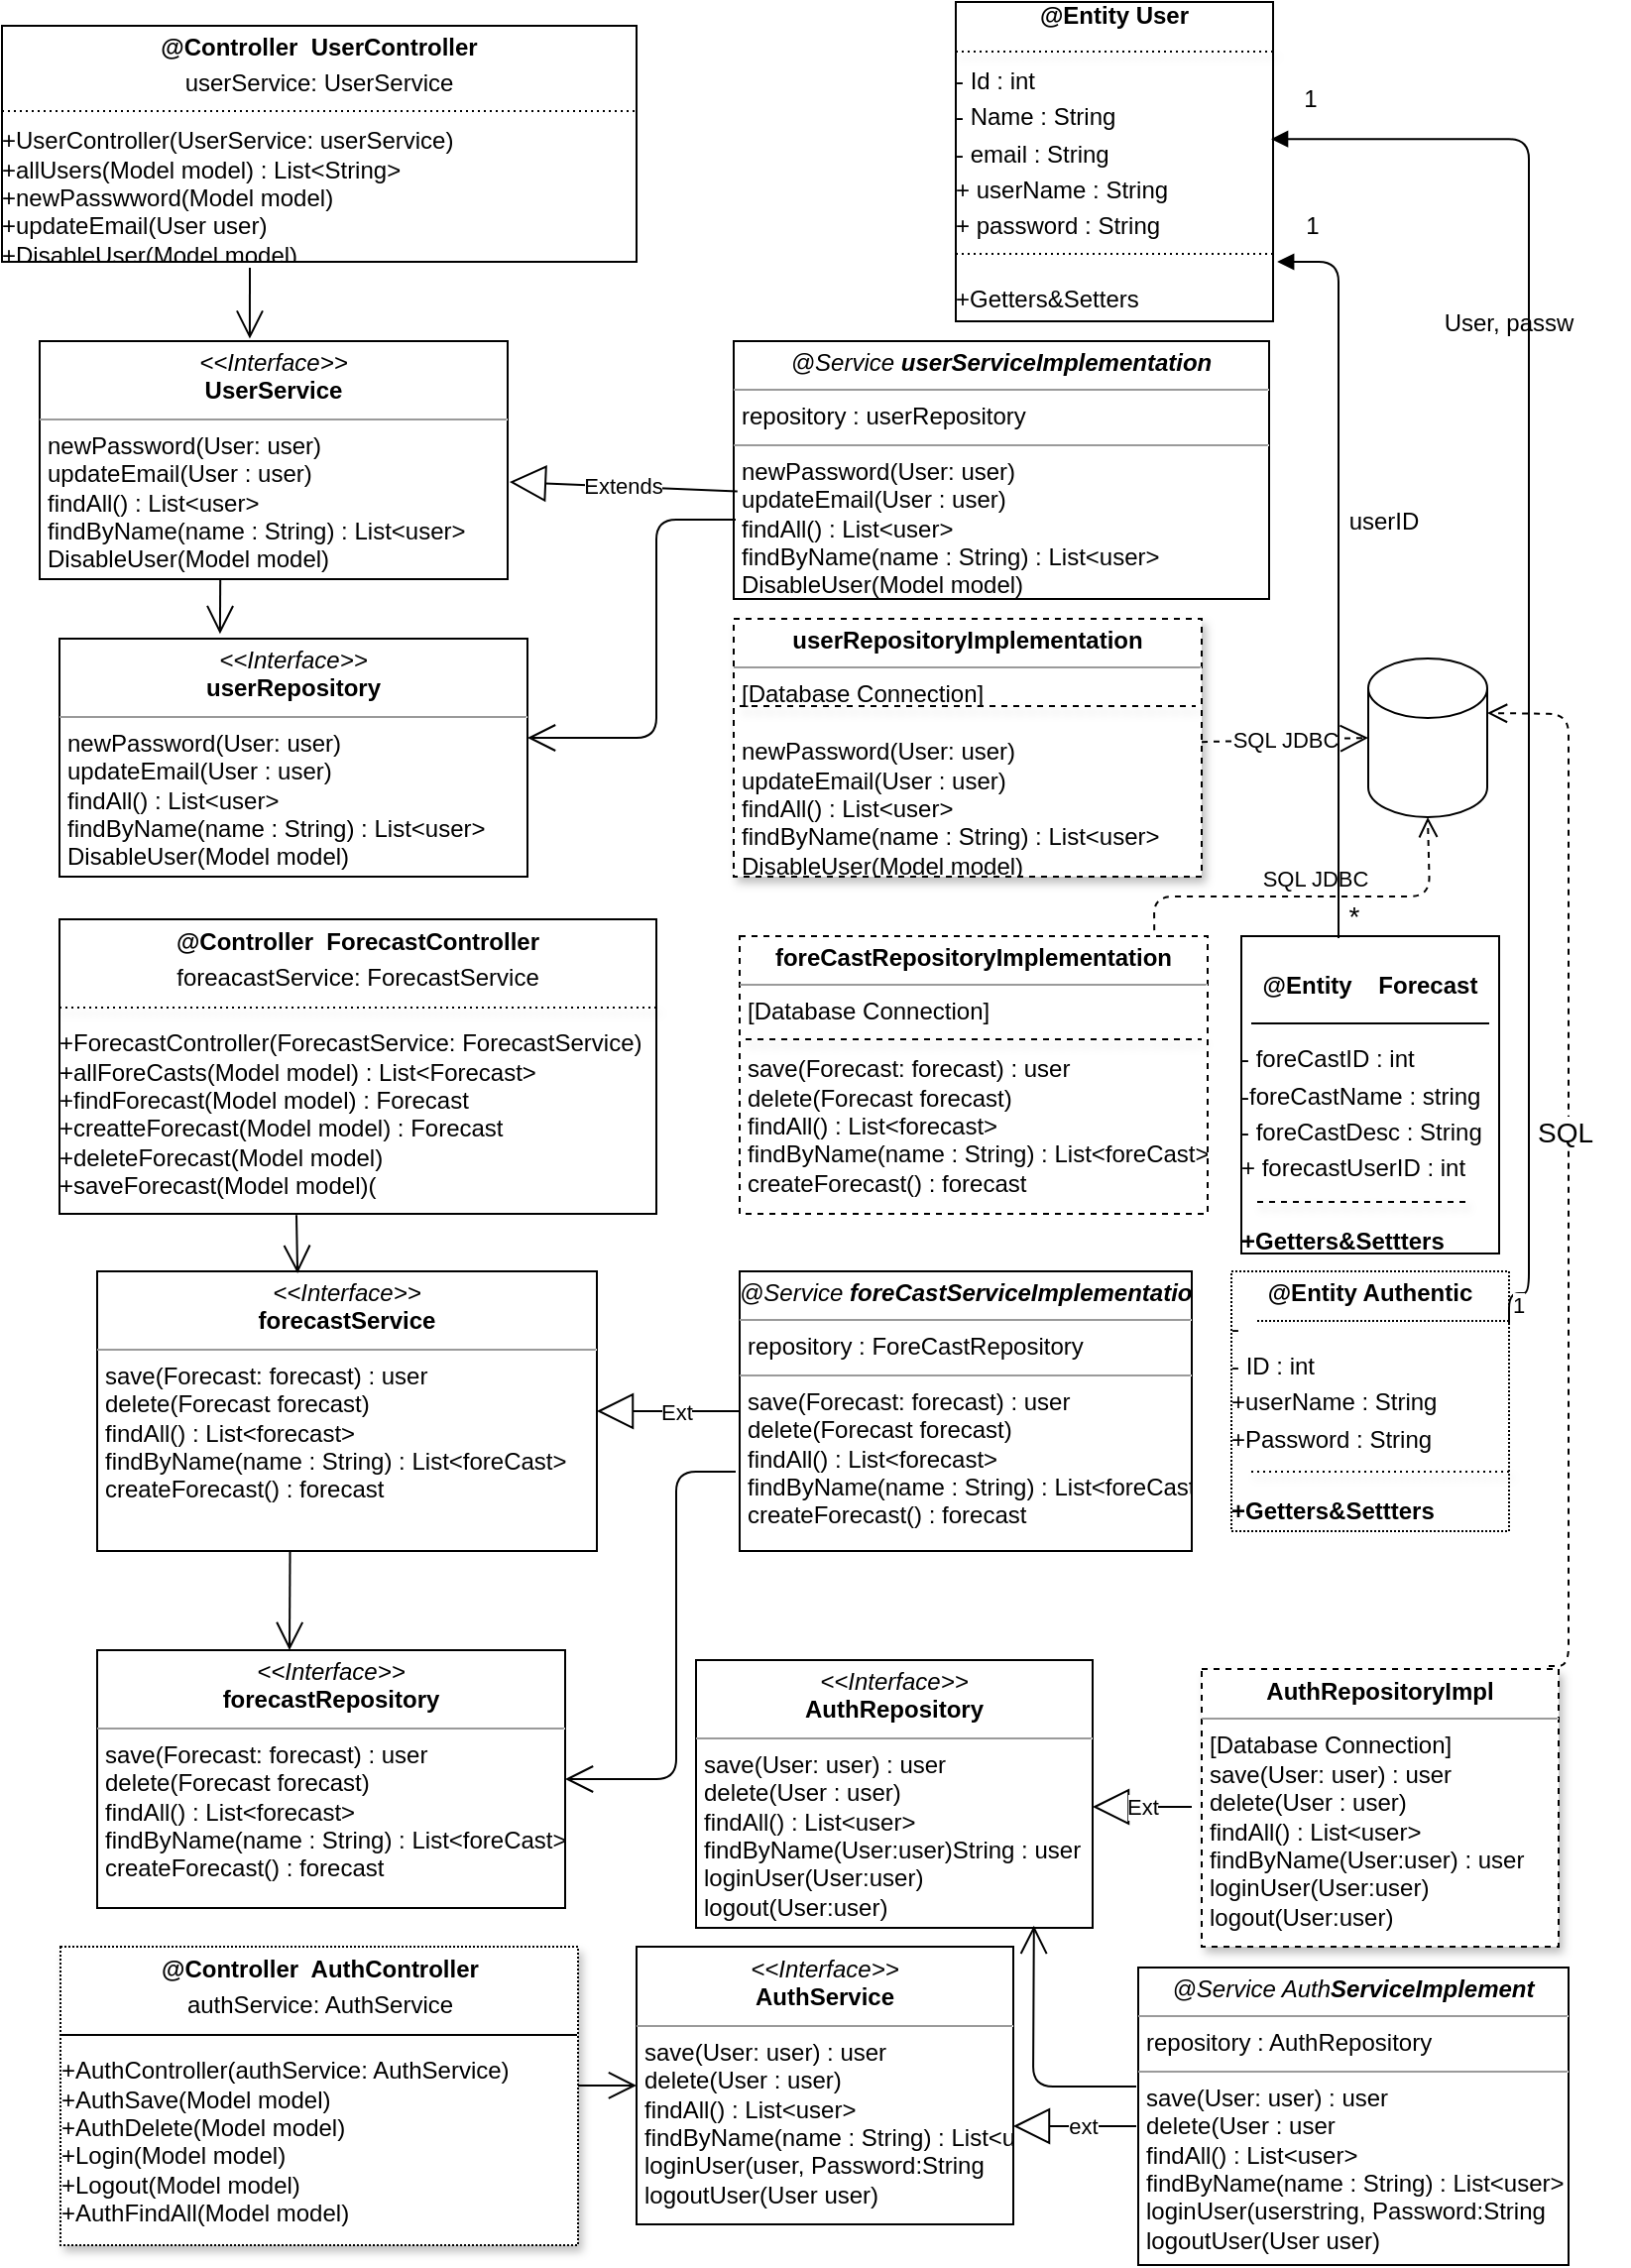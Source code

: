 <mxfile version="13.8.0" type="device"><diagram id="C5RBs43oDa-KdzZeNtuy" name="Page-1"><mxGraphModel dx="1422" dy="737" grid="1" gridSize="10" guides="1" tooltips="1" connect="1" arrows="1" fold="1" page="1" pageScale="1" pageWidth="827" pageHeight="1169" math="0" shadow="0"><root><mxCell id="WIyWlLk6GJQsqaUBKTNV-0"/><mxCell id="WIyWlLk6GJQsqaUBKTNV-1" parent="WIyWlLk6GJQsqaUBKTNV-0"/><mxCell id="qdF45SSYls0oeAGr1Gf1-4" value="&lt;p style=&quot;margin: 0px ; margin-top: 4px ; text-align: center&quot;&gt;&lt;i&gt;&amp;lt;&amp;lt;Interface&amp;gt;&amp;gt;&lt;/i&gt;&lt;br&gt;&lt;b&gt;UserService&lt;/b&gt;&lt;/p&gt;&lt;hr size=&quot;1&quot;&gt;&lt;p style=&quot;margin: 0px ; margin-left: 4px&quot;&gt;newPassword(User: user)&amp;nbsp;&lt;br&gt;updateEmail(User : user)&lt;br&gt;&lt;/p&gt;&lt;p style=&quot;margin: 0px ; margin-left: 4px&quot;&gt;findAll() : List&amp;lt;user&amp;gt;&lt;br&gt;&lt;/p&gt;&lt;p style=&quot;margin: 0px ; margin-left: 4px&quot;&gt;findByName(name : String) : List&amp;lt;user&amp;gt;&lt;br&gt;&lt;/p&gt;&lt;p style=&quot;margin: 0px ; margin-left: 4px&quot;&gt;DisableUser(Model model)&lt;br&gt;&lt;/p&gt;" style="verticalAlign=top;align=left;overflow=fill;fontSize=12;fontFamily=Helvetica;html=1;" parent="WIyWlLk6GJQsqaUBKTNV-1" vertex="1"><mxGeometry x="49" y="190" width="236" height="120" as="geometry"/></mxCell><mxCell id="qdF45SSYls0oeAGr1Gf1-5" value="&lt;p style=&quot;margin: 0px ; margin-top: 4px ; text-align: center&quot;&gt;&lt;i&gt;@Service &lt;b&gt;userServiceImplementation&lt;/b&gt;&lt;/i&gt;&lt;br&gt;&lt;/p&gt;&lt;hr size=&quot;1&quot;&gt;&lt;p style=&quot;margin: 0px ; margin-left: 4px&quot;&gt;repository : userRepository&lt;br&gt;&lt;/p&gt;&lt;hr size=&quot;1&quot;&gt;&lt;p style=&quot;margin: 0px 0px 0px 4px&quot;&gt;newPassword(User: user)&amp;nbsp;&lt;br&gt;updateEmail(User : user)&lt;br&gt;&lt;/p&gt;&lt;p style=&quot;margin: 0px 0px 0px 4px&quot;&gt;findAll() : List&amp;lt;user&amp;gt;&lt;br&gt;&lt;/p&gt;&lt;p style=&quot;margin: 0px 0px 0px 4px&quot;&gt;findByName(name : String) : List&amp;lt;user&amp;gt;&lt;br&gt;&lt;/p&gt;&lt;p style=&quot;margin: 0px 0px 0px 4px&quot;&gt;DisableUser(Model model)&lt;/p&gt;" style="verticalAlign=top;align=left;overflow=fill;fontSize=12;fontFamily=Helvetica;html=1;" parent="WIyWlLk6GJQsqaUBKTNV-1" vertex="1"><mxGeometry x="399" y="190" width="270" height="130" as="geometry"/></mxCell><mxCell id="qdF45SSYls0oeAGr1Gf1-6" value="&lt;p style=&quot;margin: 0px ; margin-top: 4px ; text-align: center&quot;&gt;&lt;i&gt;&amp;lt;&amp;lt;Interface&amp;gt;&amp;gt;&lt;/i&gt;&lt;br&gt;&lt;b&gt;userRepository&lt;/b&gt;&lt;br&gt;&lt;/p&gt;&lt;hr size=&quot;1&quot;&gt;&lt;p style=&quot;margin: 0px 0px 0px 4px&quot;&gt;newPassword(User: user)&amp;nbsp;&lt;br&gt;updateEmail(User : user)&lt;br&gt;&lt;/p&gt;&lt;p style=&quot;margin: 0px 0px 0px 4px&quot;&gt;findAll() : List&amp;lt;user&amp;gt;&lt;br&gt;&lt;/p&gt;&lt;p style=&quot;margin: 0px 0px 0px 4px&quot;&gt;findByName(name : String) : List&amp;lt;user&amp;gt;&lt;br&gt;&lt;/p&gt;&lt;p style=&quot;margin: 0px 0px 0px 4px&quot;&gt;DisableUser(Model model)&lt;/p&gt;" style="verticalAlign=top;align=left;overflow=fill;fontSize=12;fontFamily=Helvetica;html=1;" parent="WIyWlLk6GJQsqaUBKTNV-1" vertex="1"><mxGeometry x="59" y="340" width="236" height="120" as="geometry"/></mxCell><mxCell id="qdF45SSYls0oeAGr1Gf1-7" value="&lt;p style=&quot;margin: 0px ; margin-top: 4px ; text-align: center&quot;&gt;&lt;b&gt;userRepositoryImplementation&lt;/b&gt;&lt;br&gt;&lt;/p&gt;&lt;hr size=&quot;1&quot;&gt;&lt;p style=&quot;margin: 0px ; margin-left: 4px&quot;&gt;[Database Connection]&lt;br&gt;&lt;/p&gt;&lt;p style=&quot;margin: 0px ; margin-left: 4px&quot;&gt;&lt;span&gt;&lt;br&gt;&lt;/span&gt;&lt;/p&gt;&lt;p style=&quot;margin: 0px ; margin-left: 4px&quot;&gt;&lt;span&gt;newPassword(User: user)&amp;nbsp;&lt;/span&gt;&lt;br&gt;&lt;/p&gt;&lt;p style=&quot;margin: 0px 0px 0px 4px&quot;&gt;updateEmail(User : user)&lt;br&gt;&lt;/p&gt;&lt;p style=&quot;margin: 0px 0px 0px 4px&quot;&gt;findAll() : List&amp;lt;user&amp;gt;&lt;br&gt;&lt;/p&gt;&lt;p style=&quot;margin: 0px 0px 0px 4px&quot;&gt;findByName(name : String) : List&amp;lt;user&amp;gt;&lt;br&gt;&lt;/p&gt;&lt;p style=&quot;margin: 0px 0px 0px 4px&quot;&gt;DisableUser(Model model)&lt;/p&gt;" style="verticalAlign=top;align=left;overflow=fill;fontSize=12;fontFamily=Helvetica;html=1;shadow=1;dashed=1;" parent="WIyWlLk6GJQsqaUBKTNV-1" vertex="1"><mxGeometry x="399" y="330" width="236" height="130" as="geometry"/></mxCell><mxCell id="qdF45SSYls0oeAGr1Gf1-8" value="" style="line;strokeWidth=1;fillColor=none;align=left;verticalAlign=middle;spacingTop=-1;spacingLeft=3;spacingRight=3;rotatable=0;labelPosition=right;points=[];portConstraint=eastwest;shadow=1;dashed=1;" parent="WIyWlLk6GJQsqaUBKTNV-1" vertex="1"><mxGeometry x="402" y="370" width="230" height="8" as="geometry"/></mxCell><mxCell id="qdF45SSYls0oeAGr1Gf1-9" value="" style="shape=cylinder3;whiteSpace=wrap;html=1;boundedLbl=1;backgroundOutline=1;size=15;" parent="WIyWlLk6GJQsqaUBKTNV-1" vertex="1"><mxGeometry x="719" y="350" width="60" height="80" as="geometry"/></mxCell><mxCell id="qdF45SSYls0oeAGr1Gf1-18" value="SQL JDBC" style="endArrow=open;endSize=12;dashed=1;html=1;" parent="WIyWlLk6GJQsqaUBKTNV-1" source="qdF45SSYls0oeAGr1Gf1-7" edge="1"><mxGeometry width="160" relative="1" as="geometry"><mxPoint x="635" y="390" as="sourcePoint"/><mxPoint x="719" y="390" as="targetPoint"/></mxGeometry></mxCell><mxCell id="qdF45SSYls0oeAGr1Gf1-25" value="&lt;p style=&quot;margin: 4px 0px 0px&quot;&gt;&lt;b&gt;@Controller&amp;nbsp; UserController&lt;/b&gt;&lt;br&gt;&lt;/p&gt;&lt;p style=&quot;margin: 4px 0px 0px&quot;&gt;userService: UserService&lt;/p&gt;&lt;div style=&quot;text-align: left&quot;&gt;&lt;br&gt;&lt;/div&gt;&lt;div style=&quot;text-align: left&quot;&gt;+UserController(UserService: userService)&lt;br&gt;&lt;/div&gt;&lt;div style=&quot;text-align: left&quot;&gt;&lt;span&gt;+allUsers(Model model) : List&amp;lt;String&amp;gt;&lt;/span&gt;&lt;br&gt;&lt;/div&gt;&lt;div style=&quot;text-align: left&quot;&gt;&lt;div&gt;+newPasswword(Model model)&lt;/div&gt;&lt;div&gt;+updateEmail(User user)&lt;/div&gt;&lt;div&gt;+DisableUser(Model model)&lt;/div&gt;&lt;div&gt;&lt;br&gt;&lt;/div&gt;&lt;/div&gt;&lt;div style=&quot;text-align: left&quot;&gt;&lt;br&gt;&lt;/div&gt;&lt;div&gt;&lt;br&gt;&lt;/div&gt;" style="verticalAlign=top;align=center;overflow=fill;fontSize=12;fontFamily=Helvetica;html=1;shadow=0;" parent="WIyWlLk6GJQsqaUBKTNV-1" vertex="1"><mxGeometry x="30" y="31" width="320" height="119" as="geometry"/></mxCell><mxCell id="qdF45SSYls0oeAGr1Gf1-27" value="Extends" style="endArrow=block;endSize=16;endFill=0;html=1;exitX=0.007;exitY=0.583;exitDx=0;exitDy=0;exitPerimeter=0;entryX=1.004;entryY=0.592;entryDx=0;entryDy=0;entryPerimeter=0;" parent="WIyWlLk6GJQsqaUBKTNV-1" source="qdF45SSYls0oeAGr1Gf1-5" target="qdF45SSYls0oeAGr1Gf1-4" edge="1"><mxGeometry width="160" relative="1" as="geometry"><mxPoint x="239" y="310" as="sourcePoint"/><mxPoint x="399" y="310" as="targetPoint"/></mxGeometry></mxCell><mxCell id="qdF45SSYls0oeAGr1Gf1-28" value="" style="endArrow=open;endFill=1;endSize=12;html=1;entryX=0.449;entryY=-0.01;entryDx=0;entryDy=0;entryPerimeter=0;" parent="WIyWlLk6GJQsqaUBKTNV-1" target="qdF45SSYls0oeAGr1Gf1-4" edge="1"><mxGeometry width="160" relative="1" as="geometry"><mxPoint x="155" y="153" as="sourcePoint"/><mxPoint x="150" y="170" as="targetPoint"/></mxGeometry></mxCell><mxCell id="qdF45SSYls0oeAGr1Gf1-31" value="" style="endArrow=open;endFill=1;endSize=12;html=1;exitX=0.386;exitY=1;exitDx=0;exitDy=0;exitPerimeter=0;entryX=0.343;entryY=-0.02;entryDx=0;entryDy=0;entryPerimeter=0;" parent="WIyWlLk6GJQsqaUBKTNV-1" source="qdF45SSYls0oeAGr1Gf1-4" target="qdF45SSYls0oeAGr1Gf1-6" edge="1"><mxGeometry width="160" relative="1" as="geometry"><mxPoint x="330" y="340" as="sourcePoint"/><mxPoint x="490" y="340" as="targetPoint"/></mxGeometry></mxCell><mxCell id="qdF45SSYls0oeAGr1Gf1-32" value="" style="endArrow=open;endFill=1;endSize=12;html=1;" parent="WIyWlLk6GJQsqaUBKTNV-1" edge="1"><mxGeometry width="160" relative="1" as="geometry"><mxPoint x="400" y="280" as="sourcePoint"/><mxPoint x="295" y="390" as="targetPoint"/><Array as="points"><mxPoint x="360" y="280"/><mxPoint x="360" y="390"/></Array></mxGeometry></mxCell><mxCell id="qdF45SSYls0oeAGr1Gf1-33" value="&lt;div style=&quot;text-align: center&quot;&gt;&lt;span&gt;&lt;b&gt;@Entity&amp;nbsp;&lt;/b&gt;&lt;/span&gt;&lt;b&gt;User&lt;/b&gt;&lt;/div&gt;&lt;div style=&quot;text-align: center&quot;&gt;&lt;b&gt;&lt;br&gt;&lt;/b&gt;&lt;/div&gt;&lt;p style=&quot;margin: 4px 0px 0px&quot;&gt;- Id : int&lt;br&gt;&lt;/p&gt;&lt;p style=&quot;margin: 4px 0px 0px&quot;&gt;- Name : String&lt;br&gt;&lt;/p&gt;&lt;p style=&quot;margin: 4px 0px 0px&quot;&gt;&lt;span&gt;- email : String&lt;/span&gt;&lt;br&gt;&lt;/p&gt;&lt;p style=&quot;margin: 4px 0px 0px&quot;&gt;&lt;span style=&quot;text-align: center&quot;&gt;+ userName : String&lt;/span&gt;&lt;/p&gt;&lt;p style=&quot;margin: 4px 0px 0px&quot;&gt;&lt;span style=&quot;text-align: center&quot;&gt;+ password : String&lt;/span&gt;&lt;/p&gt;&lt;p style=&quot;margin: 4px 0px 0px&quot;&gt;&lt;span style=&quot;text-align: center&quot;&gt;&lt;br&gt;&lt;/span&gt;&lt;/p&gt;&lt;p style=&quot;margin: 4px 0px 0px&quot;&gt;&lt;span style=&quot;text-align: center&quot;&gt;+Getters&amp;amp;Setters&lt;/span&gt;&lt;br&gt;&lt;/p&gt;" style="verticalAlign=top;align=left;overflow=fill;fontSize=12;fontFamily=Helvetica;html=1;shadow=0;" parent="WIyWlLk6GJQsqaUBKTNV-1" vertex="1"><mxGeometry x="511" y="19" width="160" height="161" as="geometry"/></mxCell><mxCell id="qdF45SSYls0oeAGr1Gf1-35" value="&lt;p style=&quot;margin: 0px ; margin-top: 4px ; text-align: center&quot;&gt;&lt;br&gt;&lt;b&gt;@Entity&amp;nbsp; &amp;nbsp; Forecast&lt;/b&gt;&lt;/p&gt;&lt;p style=&quot;margin: 4px 0px 0px&quot;&gt;&lt;b&gt;&lt;br&gt;&lt;/b&gt;&lt;/p&gt;&lt;p style=&quot;margin: 4px 0px 0px&quot;&gt;- foreCastID : int&lt;/p&gt;&lt;p style=&quot;margin: 4px 0px 0px&quot;&gt;-foreCastName : string&lt;/p&gt;&lt;p style=&quot;margin: 4px 0px 0px&quot;&gt;- foreCastDesc : String&lt;/p&gt;&lt;p style=&quot;margin: 4px 0px 0px&quot;&gt;+ forecastUserID : int&lt;/p&gt;&lt;p style=&quot;margin: 4px 0px 0px&quot;&gt;&lt;b&gt;&lt;br&gt;&lt;/b&gt;&lt;/p&gt;&lt;p style=&quot;margin: 4px 0px 0px&quot;&gt;&lt;b&gt;+Getters&amp;amp;Settters&amp;nbsp;&lt;/b&gt;&lt;/p&gt;" style="verticalAlign=top;align=left;overflow=fill;fontSize=12;fontFamily=Helvetica;html=1;shadow=0;" parent="WIyWlLk6GJQsqaUBKTNV-1" vertex="1"><mxGeometry x="655" y="490" width="130" height="160" as="geometry"/></mxCell><mxCell id="qdF45SSYls0oeAGr1Gf1-36" value="&lt;p style=&quot;margin: 0px ; margin-top: 4px ; text-align: center&quot;&gt;&lt;i&gt;&amp;lt;&amp;lt;Interface&amp;gt;&amp;gt;&lt;/i&gt;&lt;br&gt;&lt;b&gt;forecastService&lt;/b&gt;&lt;/p&gt;&lt;hr size=&quot;1&quot;&gt;&lt;p style=&quot;margin: 0px ; margin-left: 4px&quot;&gt;save(Forecast: forecast) : user&lt;br&gt;delete(Forecast forecast)&lt;br&gt;&lt;/p&gt;&lt;p style=&quot;margin: 0px ; margin-left: 4px&quot;&gt;findAll() : List&amp;lt;forecast&amp;gt;&lt;br&gt;&lt;/p&gt;&lt;p style=&quot;margin: 0px ; margin-left: 4px&quot;&gt;findByName(name : String) : List&amp;lt;foreCast&amp;gt;&lt;br&gt;&lt;/p&gt;&lt;p style=&quot;margin: 0px ; margin-left: 4px&quot;&gt;createForecast() : forecast&lt;/p&gt;" style="verticalAlign=top;align=left;overflow=fill;fontSize=12;fontFamily=Helvetica;html=1;" parent="WIyWlLk6GJQsqaUBKTNV-1" vertex="1"><mxGeometry x="78" y="659" width="252" height="141" as="geometry"/></mxCell><mxCell id="qdF45SSYls0oeAGr1Gf1-37" value="&lt;p style=&quot;margin: 0px ; margin-top: 4px ; text-align: center&quot;&gt;&lt;i&gt;&amp;lt;&amp;lt;Interface&amp;gt;&amp;gt;&lt;/i&gt;&lt;br&gt;&lt;b&gt;forecastRepository&lt;/b&gt;&lt;br&gt;&lt;/p&gt;&lt;hr size=&quot;1&quot;&gt;&lt;p style=&quot;margin: 0px 0px 0px 4px&quot;&gt;save(Forecast: forecast) : user&lt;br&gt;delete(Forecast forecast)&lt;br&gt;&lt;/p&gt;&lt;p style=&quot;margin: 0px 0px 0px 4px&quot;&gt;findAll() : List&amp;lt;forecast&amp;gt;&lt;br&gt;&lt;/p&gt;&lt;p style=&quot;margin: 0px 0px 0px 4px&quot;&gt;findByName(name : String) : List&amp;lt;foreCast&amp;gt;&lt;br&gt;&lt;/p&gt;&lt;p style=&quot;margin: 0px 0px 0px 4px&quot;&gt;createForecast() : forecast&lt;/p&gt;" style="verticalAlign=top;align=left;overflow=fill;fontSize=12;fontFamily=Helvetica;html=1;" parent="WIyWlLk6GJQsqaUBKTNV-1" vertex="1"><mxGeometry x="78" y="850" width="236" height="130" as="geometry"/></mxCell><mxCell id="qdF45SSYls0oeAGr1Gf1-38" value="&lt;p style=&quot;margin: 4px 0px 0px&quot;&gt;&lt;b&gt;@Controller&amp;nbsp; ForecastController&lt;/b&gt;&lt;br&gt;&lt;/p&gt;&lt;p style=&quot;margin: 4px 0px 0px&quot;&gt;foreacastService: ForecastService&lt;/p&gt;&lt;p style=&quot;margin: 4px 0px 0px&quot;&gt;&lt;br&gt;&lt;/p&gt;&lt;div style=&quot;text-align: left&quot;&gt;+ForecastController(ForecastService: ForecastService)&lt;br&gt;&lt;/div&gt;&lt;div style=&quot;text-align: left&quot;&gt;&lt;span&gt;+allForeCasts(Model model) : List&amp;lt;Forecast&amp;gt;&lt;/span&gt;&lt;br&gt;&lt;/div&gt;&lt;div style=&quot;text-align: left&quot;&gt;&lt;span&gt;+findForecast(Model model) : Forecast&lt;/span&gt;&lt;/div&gt;&lt;div style=&quot;text-align: left&quot;&gt;&lt;span&gt;+creatteForecast&lt;/span&gt;&lt;span&gt;(Model model) : Forecast&lt;/span&gt;&lt;/div&gt;&lt;div style=&quot;text-align: left&quot;&gt;+deleteForecast&lt;span&gt;(Model model)&amp;nbsp;&lt;/span&gt;&lt;span&gt;&lt;br&gt;&lt;/span&gt;&lt;/div&gt;&lt;div style=&quot;text-align: left&quot;&gt;&lt;span&gt;+saveForecast(Model model)(&lt;/span&gt;&lt;/div&gt;&lt;div&gt;&lt;span&gt;&lt;br&gt;&lt;/span&gt;&lt;/div&gt;&lt;div&gt;&lt;br&gt;&lt;/div&gt;" style="verticalAlign=top;align=center;overflow=fill;fontSize=12;fontFamily=Helvetica;html=1;shadow=0;" parent="WIyWlLk6GJQsqaUBKTNV-1" vertex="1"><mxGeometry x="59" y="481.5" width="301" height="148.5" as="geometry"/></mxCell><mxCell id="qdF45SSYls0oeAGr1Gf1-39" value="" style="line;strokeWidth=1;fillColor=none;align=left;verticalAlign=middle;spacingTop=-1;spacingLeft=3;spacingRight=3;rotatable=0;labelPosition=right;points=[];portConstraint=eastwest;shadow=1;dashed=1;dashPattern=1 2;" parent="WIyWlLk6GJQsqaUBKTNV-1" vertex="1"><mxGeometry x="59" y="522" width="301" height="8" as="geometry"/></mxCell><mxCell id="qdF45SSYls0oeAGr1Gf1-40" value="" style="endArrow=open;endFill=1;endSize=12;html=1;exitX=0.397;exitY=1.004;exitDx=0;exitDy=0;exitPerimeter=0;entryX=0.401;entryY=0.007;entryDx=0;entryDy=0;entryPerimeter=0;" parent="WIyWlLk6GJQsqaUBKTNV-1" source="qdF45SSYls0oeAGr1Gf1-38" target="qdF45SSYls0oeAGr1Gf1-36" edge="1"><mxGeometry width="160" relative="1" as="geometry"><mxPoint x="184" y="622" as="sourcePoint"/><mxPoint x="170" y="650" as="targetPoint"/></mxGeometry></mxCell><mxCell id="qdF45SSYls0oeAGr1Gf1-41" value="" style="endArrow=open;endFill=1;endSize=12;html=1;exitX=0.386;exitY=1;exitDx=0;exitDy=0;exitPerimeter=0;" parent="WIyWlLk6GJQsqaUBKTNV-1" source="qdF45SSYls0oeAGr1Gf1-36" edge="1"><mxGeometry width="160" relative="1" as="geometry"><mxPoint x="359" y="809" as="sourcePoint"/><mxPoint x="175" y="850" as="targetPoint"/></mxGeometry></mxCell><mxCell id="qdF45SSYls0oeAGr1Gf1-43" value="" style="line;strokeWidth=1;fillColor=none;align=left;verticalAlign=middle;spacingTop=-1;spacingLeft=3;spacingRight=3;rotatable=0;labelPosition=right;points=[];portConstraint=eastwest;shadow=1;dashed=1;" parent="WIyWlLk6GJQsqaUBKTNV-1" vertex="1"><mxGeometry x="663" y="620" width="106.5" height="8" as="geometry"/></mxCell><mxCell id="qdF45SSYls0oeAGr1Gf1-44" value="" style="line;strokeWidth=1;fillColor=none;align=left;verticalAlign=middle;spacingTop=-1;spacingLeft=3;spacingRight=3;rotatable=0;labelPosition=right;points=[];portConstraint=eastwest;shadow=1;dashed=1;dashPattern=1 2;" parent="WIyWlLk6GJQsqaUBKTNV-1" vertex="1"><mxGeometry x="511" y="40" width="160" height="8" as="geometry"/></mxCell><mxCell id="qdF45SSYls0oeAGr1Gf1-45" value="&lt;p style=&quot;margin: 0px ; margin-top: 4px ; text-align: center&quot;&gt;&lt;i&gt;@Service &lt;b&gt;foreCastServiceImplementation&lt;/b&gt;&lt;/i&gt;&lt;br&gt;&lt;/p&gt;&lt;hr size=&quot;1&quot;&gt;&lt;p style=&quot;margin: 0px ; margin-left: 4px&quot;&gt;repository : ForeCastRepository&lt;br&gt;&lt;/p&gt;&lt;hr size=&quot;1&quot;&gt;&lt;p style=&quot;margin: 0px 0px 0px 4px&quot;&gt;save(Forecast: forecast) : user&lt;br&gt;delete(Forecast forecast)&lt;br&gt;&lt;/p&gt;&lt;p style=&quot;margin: 0px 0px 0px 4px&quot;&gt;findAll() : List&amp;lt;forecast&amp;gt;&lt;br&gt;&lt;/p&gt;&lt;p style=&quot;margin: 0px 0px 0px 4px&quot;&gt;findByName(name : String) : List&amp;lt;foreCast&amp;gt;&lt;br&gt;&lt;/p&gt;&lt;p style=&quot;margin: 0px 0px 0px 4px&quot;&gt;createForecast() : forecast&lt;br&gt;&lt;/p&gt;" style="verticalAlign=top;align=left;overflow=fill;fontSize=12;fontFamily=Helvetica;html=1;" parent="WIyWlLk6GJQsqaUBKTNV-1" vertex="1"><mxGeometry x="402" y="659" width="228" height="141" as="geometry"/></mxCell><mxCell id="qdF45SSYls0oeAGr1Gf1-46" value="&lt;p style=&quot;margin: 0px ; margin-top: 4px ; text-align: center&quot;&gt;&lt;b&gt;foreCastRepositoryImplementation&lt;/b&gt;&lt;br&gt;&lt;/p&gt;&lt;hr size=&quot;1&quot;&gt;&lt;p style=&quot;margin: 0px ; margin-left: 4px&quot;&gt;[Database Connection]&lt;br&gt;&lt;/p&gt;&lt;p style=&quot;margin: 0px ; margin-left: 4px&quot;&gt;&lt;span&gt;&lt;br&gt;&lt;/span&gt;&lt;/p&gt;&lt;p style=&quot;margin: 0px 0px 0px 4px&quot;&gt;save(Forecast: forecast) : user&lt;br&gt;delete(Forecast forecast)&lt;br&gt;&lt;/p&gt;&lt;p style=&quot;margin: 0px 0px 0px 4px&quot;&gt;findAll() : List&amp;lt;forecast&amp;gt;&lt;br&gt;&lt;/p&gt;&lt;p style=&quot;margin: 0px 0px 0px 4px&quot;&gt;findByName(name : String) : List&amp;lt;foreCast&amp;gt;&lt;br&gt;&lt;/p&gt;&lt;p style=&quot;margin: 0px 0px 0px 4px&quot;&gt;createForecast() : forecast&lt;/p&gt;" style="verticalAlign=top;align=left;overflow=fill;fontSize=12;fontFamily=Helvetica;html=1;shadow=0;dashed=1;" parent="WIyWlLk6GJQsqaUBKTNV-1" vertex="1"><mxGeometry x="402" y="490" width="236" height="140" as="geometry"/></mxCell><mxCell id="qdF45SSYls0oeAGr1Gf1-47" value="" style="line;strokeWidth=1;fillColor=none;align=left;verticalAlign=middle;spacingTop=-1;spacingLeft=3;spacingRight=3;rotatable=0;labelPosition=right;points=[];portConstraint=eastwest;shadow=1;dashed=1;" parent="WIyWlLk6GJQsqaUBKTNV-1" vertex="1"><mxGeometry x="405" y="538" width="230" height="8" as="geometry"/></mxCell><mxCell id="qdF45SSYls0oeAGr1Gf1-49" value="Ext" style="endArrow=block;endSize=16;endFill=0;html=1;exitX=0;exitY=0.5;exitDx=0;exitDy=0;entryX=1;entryY=0.5;entryDx=0;entryDy=0;" parent="WIyWlLk6GJQsqaUBKTNV-1" source="qdF45SSYls0oeAGr1Gf1-45" target="qdF45SSYls0oeAGr1Gf1-36" edge="1"><mxGeometry x="-0.111" width="160" relative="1" as="geometry"><mxPoint x="510" y="940" as="sourcePoint"/><mxPoint x="393.166" y="939.04" as="targetPoint"/><mxPoint as="offset"/></mxGeometry></mxCell><mxCell id="qdF45SSYls0oeAGr1Gf1-50" value="" style="endArrow=open;endFill=1;endSize=12;html=1;entryX=1;entryY=0.5;entryDx=0;entryDy=0;" parent="WIyWlLk6GJQsqaUBKTNV-1" target="qdF45SSYls0oeAGr1Gf1-37" edge="1"><mxGeometry width="160" relative="1" as="geometry"><mxPoint x="400" y="760" as="sourcePoint"/><mxPoint x="549.728" y="930" as="targetPoint"/><Array as="points"><mxPoint x="370" y="760"/><mxPoint x="370" y="915"/></Array></mxGeometry></mxCell><mxCell id="qdF45SSYls0oeAGr1Gf1-53" value="SQL JDBC" style="html=1;verticalAlign=bottom;endArrow=open;dashed=1;endSize=8;exitX=0.886;exitY=-0.021;exitDx=0;exitDy=0;exitPerimeter=0;entryX=0.5;entryY=1;entryDx=0;entryDy=0;entryPerimeter=0;" parent="WIyWlLk6GJQsqaUBKTNV-1" source="qdF45SSYls0oeAGr1Gf1-46" target="qdF45SSYls0oeAGr1Gf1-9" edge="1"><mxGeometry relative="1" as="geometry"><mxPoint x="613" y="470" as="sourcePoint"/><mxPoint x="750" y="440" as="targetPoint"/><Array as="points"><mxPoint x="611" y="470"/><mxPoint x="750" y="470"/></Array></mxGeometry></mxCell><mxCell id="pJjdH9CRwIoKslTHGqi5-0" value="&lt;p style=&quot;margin: 4px 0px 0px&quot;&gt;&lt;b&gt;@Controller&amp;nbsp; AuthController&lt;/b&gt;&lt;br&gt;&lt;/p&gt;&lt;p style=&quot;margin: 4px 0px 0px&quot;&gt;authService: AuthService&lt;/p&gt;&lt;p style=&quot;margin: 4px 0px 0px&quot;&gt;&lt;br&gt;&lt;/p&gt;&lt;div style=&quot;text-align: left&quot;&gt;+AuthController(authService: AuthService)&lt;br&gt;&lt;/div&gt;&lt;div style=&quot;text-align: left&quot;&gt;&lt;span&gt;+AuthSave(Model model)&amp;nbsp;&lt;/span&gt;&lt;br&gt;&lt;/div&gt;&lt;div style=&quot;text-align: left&quot;&gt;&lt;div&gt;+AuthDelete(Model model)&amp;nbsp;&lt;br&gt;&lt;/div&gt;&lt;div&gt;&lt;span&gt;+Login(Model model)&amp;nbsp;&lt;/span&gt;&lt;br&gt;&lt;/div&gt;&lt;/div&gt;&lt;div style=&quot;text-align: left&quot;&gt;+Logout(Model model)&amp;nbsp;&lt;span&gt;&lt;br&gt;&lt;/span&gt;&lt;/div&gt;&lt;div style=&quot;text-align: left&quot;&gt;+AuthFindAll(Model model)&lt;/div&gt;&lt;div&gt;&lt;br&gt;&lt;/div&gt;" style="verticalAlign=top;align=center;overflow=fill;fontSize=12;fontFamily=Helvetica;html=1;shadow=1;dashed=1;dashPattern=1 1;" parent="WIyWlLk6GJQsqaUBKTNV-1" vertex="1"><mxGeometry x="59.5" y="999.5" width="261" height="150.5" as="geometry"/></mxCell><mxCell id="pJjdH9CRwIoKslTHGqi5-1" value="&lt;p style=&quot;margin: 0px ; margin-top: 4px ; text-align: center&quot;&gt;&lt;i&gt;&amp;lt;&amp;lt;Interface&amp;gt;&amp;gt;&lt;/i&gt;&lt;br&gt;&lt;b&gt;Auth&lt;/b&gt;&lt;b&gt;Service&lt;/b&gt;&lt;/p&gt;&lt;hr size=&quot;1&quot;&gt;&lt;p style=&quot;margin: 0px ; margin-left: 4px&quot;&gt;save(User: user) : user&lt;br&gt;delete(User : user)&lt;br&gt;&lt;/p&gt;&lt;p style=&quot;margin: 0px ; margin-left: 4px&quot;&gt;findAll() : List&amp;lt;user&amp;gt;&lt;br&gt;&lt;/p&gt;&lt;p style=&quot;margin: 0px ; margin-left: 4px&quot;&gt;findByName(name : String) : List&amp;lt;user&amp;gt;&lt;br&gt;&lt;/p&gt;&lt;p style=&quot;margin: 0px ; margin-left: 4px&quot;&gt;loginUser(user, Password:String&lt;/p&gt;&lt;p style=&quot;margin: 0px ; margin-left: 4px&quot;&gt;logoutUser(User user)&lt;/p&gt;" style="verticalAlign=top;align=left;overflow=fill;fontSize=12;fontFamily=Helvetica;html=1;" parent="WIyWlLk6GJQsqaUBKTNV-1" vertex="1"><mxGeometry x="350" y="999.5" width="190" height="140" as="geometry"/></mxCell><mxCell id="pJjdH9CRwIoKslTHGqi5-2" value="&lt;p style=&quot;margin: 0px ; margin-top: 4px ; text-align: center&quot;&gt;&lt;b&gt;@Entity Authentic&lt;/b&gt;&lt;/p&gt;&lt;p style=&quot;margin: 4px 0px 0px&quot;&gt;&lt;span&gt;-&lt;/span&gt;&lt;/p&gt;&lt;p style=&quot;margin: 4px 0px 0px&quot;&gt;&lt;span&gt;- ID : int&lt;/span&gt;&lt;br&gt;&lt;/p&gt;&lt;p style=&quot;margin: 4px 0px 0px&quot;&gt;+userName : String&lt;span&gt;&lt;br&gt;&lt;/span&gt;&lt;/p&gt;&lt;p style=&quot;margin: 4px 0px 0px&quot;&gt;&lt;span&gt;+Password : String&lt;/span&gt;&lt;br&gt;&lt;/p&gt;&lt;p style=&quot;margin: 4px 0px 0px&quot;&gt;&lt;br&gt;&lt;/p&gt;&lt;p style=&quot;margin: 4px 0px 0px&quot;&gt;&lt;b&gt;+Getters&amp;amp;Settters&amp;nbsp;&lt;/b&gt;&lt;br&gt;&lt;/p&gt;" style="verticalAlign=top;align=left;overflow=fill;fontSize=12;fontFamily=Helvetica;html=1;shadow=0;dashed=1;dashPattern=1 1;" parent="WIyWlLk6GJQsqaUBKTNV-1" vertex="1"><mxGeometry x="650" y="659" width="140" height="131" as="geometry"/></mxCell><mxCell id="pJjdH9CRwIoKslTHGqi5-4" value="" style="line;strokeWidth=1;fillColor=none;align=left;verticalAlign=middle;spacingTop=-1;spacingLeft=3;spacingRight=3;rotatable=0;labelPosition=right;points=[];portConstraint=eastwest;shadow=1;dashed=1;dashPattern=1 2;" parent="WIyWlLk6GJQsqaUBKTNV-1" vertex="1"><mxGeometry x="660" y="750" width="130" height="20" as="geometry"/></mxCell><mxCell id="pJjdH9CRwIoKslTHGqi5-7" value="&lt;p style=&quot;margin: 0px ; margin-top: 4px ; text-align: center&quot;&gt;&lt;i&gt;@Service Auth&lt;b&gt;ServiceImplement&lt;/b&gt;&lt;/i&gt;&lt;br&gt;&lt;/p&gt;&lt;hr size=&quot;1&quot;&gt;&lt;p style=&quot;margin: 0px ; margin-left: 4px&quot;&gt;repository : AuthRepository&lt;br&gt;&lt;/p&gt;&lt;hr size=&quot;1&quot;&gt;&lt;p style=&quot;margin: 0px 0px 0px 4px&quot;&gt;save(User: user) : user&lt;br&gt;delete(User : user&lt;br&gt;&lt;/p&gt;&lt;p style=&quot;margin: 0px 0px 0px 4px&quot;&gt;findAll() : List&amp;lt;user&amp;gt;&lt;br&gt;&lt;/p&gt;&lt;p style=&quot;margin: 0px 0px 0px 4px&quot;&gt;findByName(name : String) : List&amp;lt;user&amp;gt;&lt;/p&gt;&lt;p style=&quot;margin: 0px ; margin-left: 4px&quot;&gt;loginUser(userstring, Password:String&lt;br&gt;&lt;/p&gt;&lt;p style=&quot;margin: 0px ; margin-left: 4px&quot;&gt;logoutUser(User user)&lt;br&gt;&lt;/p&gt;" style="verticalAlign=top;align=left;overflow=fill;fontSize=12;fontFamily=Helvetica;html=1;" parent="WIyWlLk6GJQsqaUBKTNV-1" vertex="1"><mxGeometry x="603" y="1010" width="217" height="150" as="geometry"/></mxCell><mxCell id="pJjdH9CRwIoKslTHGqi5-9" value="&lt;p style=&quot;margin: 0px ; margin-top: 4px ; text-align: center&quot;&gt;&lt;i&gt;&amp;lt;&amp;lt;Interface&amp;gt;&amp;gt;&lt;/i&gt;&lt;br&gt;&lt;b&gt;Auth&lt;/b&gt;&lt;b&gt;Repository&lt;/b&gt;&lt;br&gt;&lt;/p&gt;&lt;hr size=&quot;1&quot;&gt;&lt;p style=&quot;margin: 0px 0px 0px 4px&quot;&gt;save(User: user) : user&lt;br&gt;delete(User : user)&lt;br&gt;&lt;/p&gt;&lt;p style=&quot;margin: 0px 0px 0px 4px&quot;&gt;findAll() : List&amp;lt;user&amp;gt;&lt;br&gt;&lt;/p&gt;&lt;p style=&quot;margin: 0px 0px 0px 4px&quot;&gt;findByName(User:user)String : user&lt;br&gt;&lt;/p&gt;&lt;p style=&quot;margin: 0px 0px 0px 4px&quot;&gt;loginUser(User:user)&lt;/p&gt;&lt;p style=&quot;margin: 0px 0px 0px 4px&quot;&gt;logout(User:user)&lt;/p&gt;&lt;p style=&quot;margin: 0px ; margin-left: 4px&quot;&gt;&lt;br&gt;&lt;/p&gt;" style="verticalAlign=top;align=left;overflow=fill;fontSize=12;fontFamily=Helvetica;html=1;" parent="WIyWlLk6GJQsqaUBKTNV-1" vertex="1"><mxGeometry x="380" y="855" width="200" height="135" as="geometry"/></mxCell><mxCell id="pJjdH9CRwIoKslTHGqi5-10" value="&lt;p style=&quot;margin: 0px ; margin-top: 4px ; text-align: center&quot;&gt;&lt;b&gt;AuthRepositoryImpl&lt;/b&gt;&lt;/p&gt;&lt;hr size=&quot;1&quot;&gt;&lt;p style=&quot;margin: 0px ; margin-left: 4px&quot;&gt;[Database Connection]&lt;br&gt;&lt;/p&gt;&lt;p style=&quot;margin: 0px ; margin-left: 4px&quot;&gt;&lt;span&gt;save(User: user) : user&lt;/span&gt;&lt;br&gt;&lt;/p&gt;&lt;p style=&quot;margin: 0px 0px 0px 4px&quot;&gt;delete(User : user)&lt;br&gt;&lt;/p&gt;&lt;p style=&quot;margin: 0px 0px 0px 4px&quot;&gt;findAll() : List&amp;lt;user&amp;gt;&lt;br&gt;&lt;/p&gt;&lt;p style=&quot;margin: 0px 0px 0px 4px&quot;&gt;findByName(User:user) : user&lt;/p&gt;&lt;p style=&quot;margin: 0px 0px 0px 4px&quot;&gt;&lt;span&gt;loginUser(User:user)&lt;/span&gt;&lt;/p&gt;&lt;p style=&quot;margin: 0px 0px 0px 4px&quot;&gt;logout(User:user)&lt;/p&gt;&lt;p style=&quot;margin: 0px 0px 0px 4px&quot;&gt;&lt;br&gt;&lt;/p&gt;" style="verticalAlign=top;align=left;overflow=fill;fontSize=12;fontFamily=Helvetica;html=1;shadow=1;dashed=1;" parent="WIyWlLk6GJQsqaUBKTNV-1" vertex="1"><mxGeometry x="635" y="859.5" width="180" height="140" as="geometry"/></mxCell><mxCell id="pJjdH9CRwIoKslTHGqi5-13" value="" style="endArrow=open;endFill=1;endSize=12;html=1;entryX=0.852;entryY=0.992;entryDx=0;entryDy=0;entryPerimeter=0;" parent="WIyWlLk6GJQsqaUBKTNV-1" target="pJjdH9CRwIoKslTHGqi5-9" edge="1"><mxGeometry width="160" relative="1" as="geometry"><mxPoint x="602" y="1070" as="sourcePoint"/><mxPoint x="560" y="990" as="targetPoint"/><Array as="points"><mxPoint x="550" y="1070"/></Array></mxGeometry></mxCell><mxCell id="pJjdH9CRwIoKslTHGqi5-15" value="" style="endArrow=open;endFill=1;endSize=12;html=1;exitX=1;exitY=0.465;exitDx=0;exitDy=0;entryX=0;entryY=0.5;entryDx=0;entryDy=0;exitPerimeter=0;" parent="WIyWlLk6GJQsqaUBKTNV-1" source="pJjdH9CRwIoKslTHGqi5-0" target="pJjdH9CRwIoKslTHGqi5-1" edge="1"><mxGeometry width="160" relative="1" as="geometry"><mxPoint x="640" y="730" as="sourcePoint"/><mxPoint x="800" y="730" as="targetPoint"/></mxGeometry></mxCell><mxCell id="pJjdH9CRwIoKslTHGqi5-16" value="Ext" style="endArrow=block;endSize=16;endFill=0;html=1;" parent="WIyWlLk6GJQsqaUBKTNV-1" edge="1"><mxGeometry width="160" relative="1" as="geometry"><mxPoint x="630" y="929" as="sourcePoint"/><mxPoint x="580" y="929" as="targetPoint"/></mxGeometry></mxCell><mxCell id="pJjdH9CRwIoKslTHGqi5-18" value="ext" style="endArrow=block;endSize=16;endFill=0;html=1;exitX=0;exitY=0.5;exitDx=0;exitDy=0;" parent="WIyWlLk6GJQsqaUBKTNV-1" edge="1"><mxGeometry x="-0.111" width="160" relative="1" as="geometry"><mxPoint x="602" y="1090" as="sourcePoint"/><mxPoint x="540" y="1090" as="targetPoint"/><mxPoint as="offset"/></mxGeometry></mxCell><mxCell id="wFfMjc1p16v8zCiCyO1p-2" value="" style="line;strokeWidth=1;fillColor=none;align=left;verticalAlign=middle;spacingTop=-1;spacingLeft=3;spacingRight=3;rotatable=0;labelPosition=right;points=[];portConstraint=eastwest;dashed=1;dashPattern=1 1;" vertex="1" parent="WIyWlLk6GJQsqaUBKTNV-1"><mxGeometry x="663" y="680" width="127" height="8" as="geometry"/></mxCell><mxCell id="wFfMjc1p16v8zCiCyO1p-5" value="" style="line;strokeWidth=1;fillColor=none;align=left;verticalAlign=middle;spacingTop=-1;spacingLeft=3;spacingRight=3;rotatable=0;labelPosition=right;points=[];portConstraint=eastwest;dashed=1;dashPattern=1 2;" vertex="1" parent="WIyWlLk6GJQsqaUBKTNV-1"><mxGeometry x="30" y="70" width="320" height="8" as="geometry"/></mxCell><mxCell id="wFfMjc1p16v8zCiCyO1p-6" value="" style="line;strokeWidth=1;fillColor=none;align=left;verticalAlign=middle;spacingTop=-1;spacingLeft=3;spacingRight=3;rotatable=0;labelPosition=right;points=[];portConstraint=eastwest;dashed=1;dashPattern=1 2;" vertex="1" parent="WIyWlLk6GJQsqaUBKTNV-1"><mxGeometry x="511" y="142" width="160" height="8" as="geometry"/></mxCell><mxCell id="wFfMjc1p16v8zCiCyO1p-9" value="*" style="text;html=1;strokeColor=none;fillColor=none;align=center;verticalAlign=middle;whiteSpace=wrap;rounded=0;shadow=0;dashed=1;dashPattern=1 2;fontSize=14;" vertex="1" parent="WIyWlLk6GJQsqaUBKTNV-1"><mxGeometry x="699.75" y="470" width="23.5" height="20" as="geometry"/></mxCell><mxCell id="wFfMjc1p16v8zCiCyO1p-11" value="1" style="text;html=1;strokeColor=none;fillColor=none;align=center;verticalAlign=middle;whiteSpace=wrap;rounded=0;shadow=0;dashed=1;dashPattern=1 2;" vertex="1" parent="WIyWlLk6GJQsqaUBKTNV-1"><mxGeometry x="679.75" y="58" width="20" height="20" as="geometry"/></mxCell><mxCell id="wFfMjc1p16v8zCiCyO1p-13" value="SQL&amp;nbsp;" style="html=1;verticalAlign=bottom;endArrow=open;dashed=1;endSize=8;fontSize=14;entryX=1;entryY=0;entryDx=0;entryDy=27.5;entryPerimeter=0;" edge="1" parent="WIyWlLk6GJQsqaUBKTNV-1" target="qdF45SSYls0oeAGr1Gf1-9"><mxGeometry x="0.009" relative="1" as="geometry"><mxPoint x="810" y="858" as="sourcePoint"/><mxPoint x="810" y="380" as="targetPoint"/><Array as="points"><mxPoint x="820" y="858"/><mxPoint x="820" y="378"/></Array><mxPoint as="offset"/></mxGeometry></mxCell><mxCell id="wFfMjc1p16v8zCiCyO1p-14" value="" style="line;strokeWidth=1;fillColor=none;align=left;verticalAlign=middle;spacingTop=-1;spacingLeft=3;spacingRight=3;rotatable=0;labelPosition=right;points=[];portConstraint=eastwest;shadow=0;fontSize=14;" vertex="1" parent="WIyWlLk6GJQsqaUBKTNV-1"><mxGeometry x="660" y="530" width="120" height="8" as="geometry"/></mxCell><mxCell id="wFfMjc1p16v8zCiCyO1p-17" value="" style="line;strokeWidth=1;fillColor=none;align=left;verticalAlign=middle;spacingTop=-1;spacingLeft=3;spacingRight=3;rotatable=0;labelPosition=right;points=[];portConstraint=eastwest;shadow=0;fontSize=14;" vertex="1" parent="WIyWlLk6GJQsqaUBKTNV-1"><mxGeometry x="60" y="1040" width="260" height="8" as="geometry"/></mxCell><mxCell id="wFfMjc1p16v8zCiCyO1p-23" value="" style="endArrow=block;endFill=1;html=1;edgeStyle=orthogonalEdgeStyle;align=left;verticalAlign=top;fontSize=14;exitX=0.377;exitY=0.006;exitDx=0;exitDy=0;exitPerimeter=0;entryX=1.013;entryY=1;entryDx=0;entryDy=0;entryPerimeter=0;" edge="1" parent="WIyWlLk6GJQsqaUBKTNV-1" source="qdF45SSYls0oeAGr1Gf1-35" target="wFfMjc1p16v8zCiCyO1p-6"><mxGeometry x="-1" relative="1" as="geometry"><mxPoint x="320" y="330" as="sourcePoint"/><mxPoint x="704" y="150" as="targetPoint"/><Array as="points"><mxPoint x="704" y="150"/></Array></mxGeometry></mxCell><mxCell id="wFfMjc1p16v8zCiCyO1p-26" value="1" style="text;html=1;strokeColor=none;fillColor=none;align=center;verticalAlign=middle;whiteSpace=wrap;rounded=0;shadow=0;dashed=1;dashPattern=1 2;" vertex="1" parent="WIyWlLk6GJQsqaUBKTNV-1"><mxGeometry x="671" y="122" width="40" height="20" as="geometry"/></mxCell><mxCell id="wFfMjc1p16v8zCiCyO1p-27" value="" style="endArrow=block;endFill=1;html=1;edgeStyle=orthogonalEdgeStyle;align=left;verticalAlign=top;fontSize=14;entryX=0.994;entryY=0.429;entryDx=0;entryDy=0;entryPerimeter=0;exitX=1;exitY=0.198;exitDx=0;exitDy=0;exitPerimeter=0;" edge="1" parent="WIyWlLk6GJQsqaUBKTNV-1" source="pJjdH9CRwIoKslTHGqi5-2" target="qdF45SSYls0oeAGr1Gf1-33"><mxGeometry x="-1" relative="1" as="geometry"><mxPoint x="800" y="690" as="sourcePoint"/><mxPoint x="709" y="88" as="targetPoint"/><Array as="points"><mxPoint x="790" y="670"/><mxPoint x="800" y="670"/><mxPoint x="800" y="88"/></Array></mxGeometry></mxCell><mxCell id="wFfMjc1p16v8zCiCyO1p-28" value="1" style="edgeLabel;resizable=0;html=1;align=left;verticalAlign=bottom;" connectable="0" vertex="1" parent="wFfMjc1p16v8zCiCyO1p-27"><mxGeometry x="-1" relative="1" as="geometry"/></mxCell><mxCell id="wFfMjc1p16v8zCiCyO1p-29" value="&lt;font style=&quot;font-size: 12px&quot;&gt;userID&lt;/font&gt;" style="text;html=1;strokeColor=none;fillColor=none;align=center;verticalAlign=middle;whiteSpace=wrap;rounded=0;shadow=0;fontSize=14;" vertex="1" parent="WIyWlLk6GJQsqaUBKTNV-1"><mxGeometry x="706.5" y="270" width="40" height="20" as="geometry"/></mxCell><mxCell id="wFfMjc1p16v8zCiCyO1p-30" value="&lt;font style=&quot;font-size: 12px&quot;&gt;User, passw&lt;/font&gt;" style="text;html=1;strokeColor=none;fillColor=none;align=center;verticalAlign=middle;whiteSpace=wrap;rounded=0;shadow=0;fontSize=14;" vertex="1" parent="WIyWlLk6GJQsqaUBKTNV-1"><mxGeometry x="730" y="170" width="120.25" height="20" as="geometry"/></mxCell></root></mxGraphModel></diagram></mxfile>